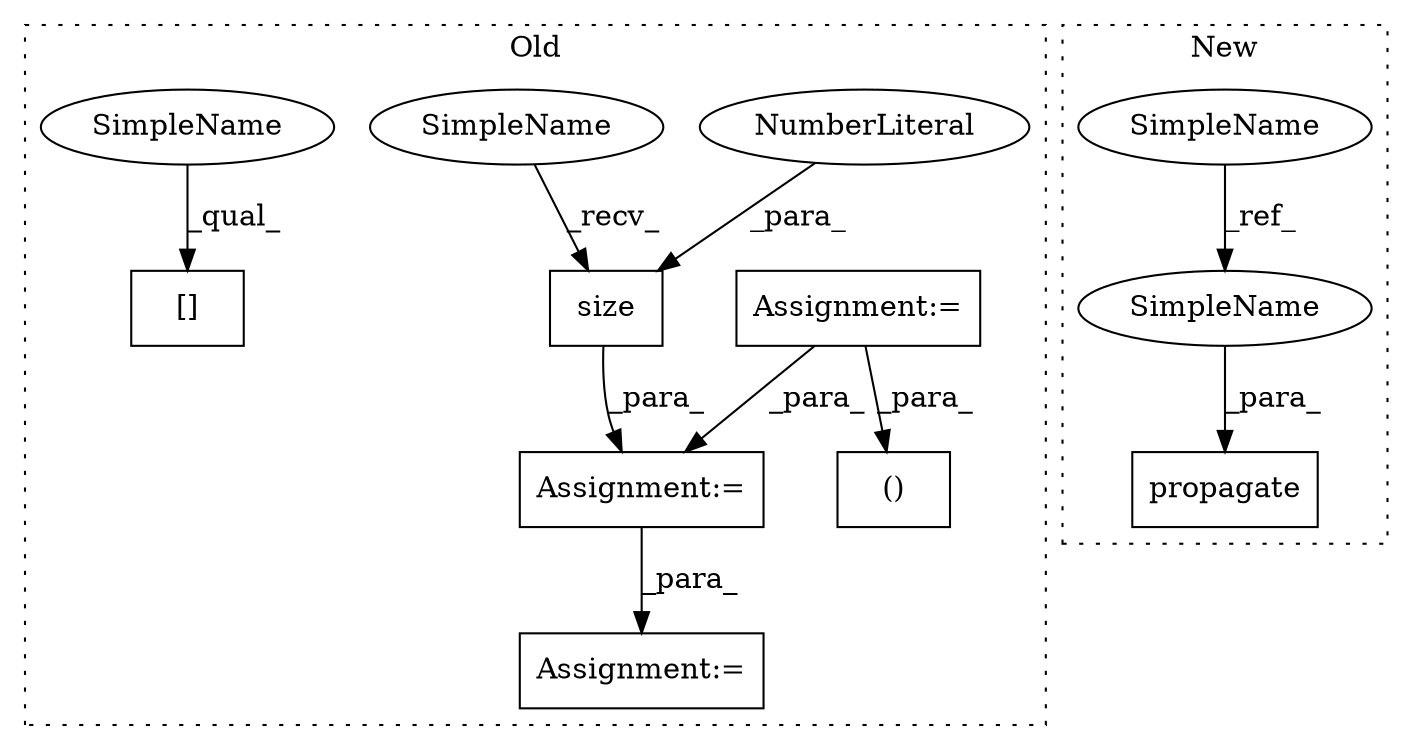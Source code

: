 digraph G {
subgraph cluster0 {
1 [label="[]" a="2" s="1346,1351" l="2,1" shape="box"];
4 [label="size" a="32" s="1420,1426" l="5,1" shape="box"];
5 [label="NumberLiteral" a="34" s="1425" l="1" shape="ellipse"];
6 [label="Assignment:=" a="7" s="1544" l="1" shape="box"];
7 [label="Assignment:=" a="7" s="1055" l="3" shape="box"];
8 [label="()" a="106" s="1210" l="19" shape="box"];
9 [label="Assignment:=" a="7" s="1468" l="1" shape="box"];
11 [label="SimpleName" a="42" s="1418" l="1" shape="ellipse"];
12 [label="SimpleName" a="42" s="1346" l="1" shape="ellipse"];
label = "Old";
style="dotted";
}
subgraph cluster1 {
2 [label="propagate" a="32" s="1196,1225" l="10,1" shape="box"];
3 [label="SimpleName" a="42" s="1063" l="1" shape="ellipse"];
10 [label="SimpleName" a="42" s="1217" l="1" shape="ellipse"];
label = "New";
style="dotted";
}
3 -> 10 [label="_ref_"];
4 -> 9 [label="_para_"];
5 -> 4 [label="_para_"];
7 -> 8 [label="_para_"];
7 -> 9 [label="_para_"];
9 -> 6 [label="_para_"];
10 -> 2 [label="_para_"];
11 -> 4 [label="_recv_"];
12 -> 1 [label="_qual_"];
}